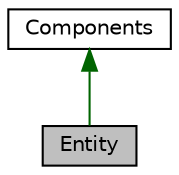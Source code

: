 digraph "Entity"
{
 // LATEX_PDF_SIZE
  edge [fontname="Helvetica",fontsize="10",labelfontname="Helvetica",labelfontsize="10"];
  node [fontname="Helvetica",fontsize="10",shape=record];
  Node1 [label="Entity",height=0.2,width=0.4,color="black", fillcolor="grey75", style="filled", fontcolor="black",tooltip="Entity class: Entity is a class that represents an entity in the game."];
  Node2 -> Node1 [dir="back",color="darkgreen",fontsize="10",style="solid"];
  Node2 [label="Components",height=0.2,width=0.4,color="black", fillcolor="white", style="filled",URL="$db/d46/classComponents.html",tooltip=" "];
}
